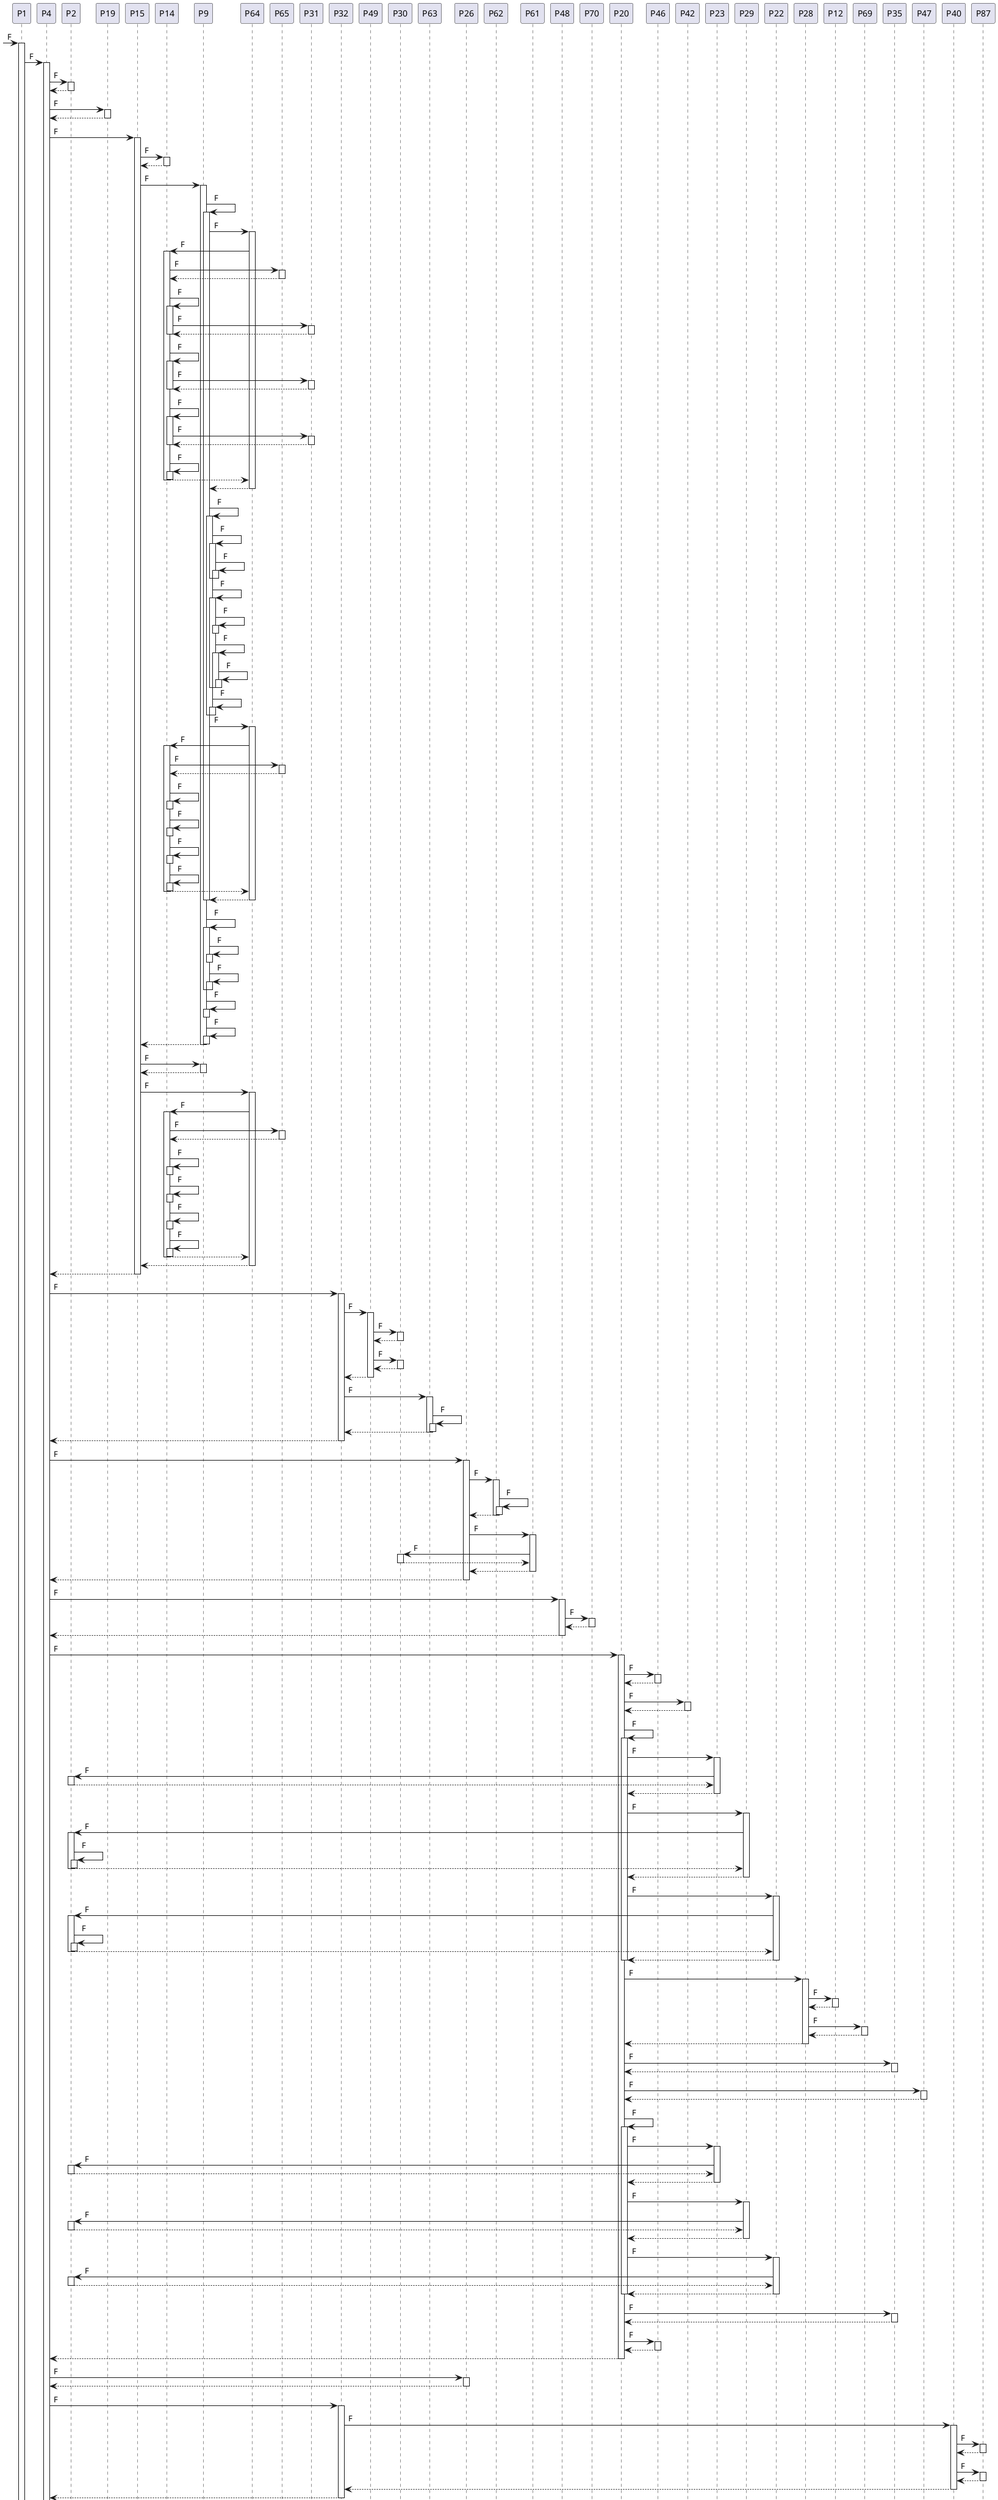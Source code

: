 @startuml
!pragma teoz true
[-> P1 : F
activate P1
P1 -> P4 : F
activate P4
P4 -> P2 : F
activate P2
P2 --> P4
deactivate P2
P4 -> P19 : F
activate P19
P19 --> P4
deactivate P19
P4 -> P15 : F
activate P15
P15 -> P14 : F
activate P14
P14 --> P15
deactivate P14
P15 -> P9 : F
activate P9
P9 -> P9 : F
activate P9
P9 -> P64 : F
activate P64
P64 -> P14 : F
activate P14
P14 -> P65 : F
activate P65
P65 --> P14
deactivate P65
P14 -> P14 : F
activate P14
P14 -> P31 : F
activate P31
P31 --> P14
deactivate P31
deactivate P14
P14 -> P14 : F
activate P14
P14 -> P31 : F
activate P31
P31 --> P14
deactivate P31
deactivate P14
P14 -> P14 : F
activate P14
P14 -> P31 : F
activate P31
P31 --> P14
deactivate P31
deactivate P14
P14 -> P14 : F
activate P14
deactivate P14
P14 --> P64
deactivate P14
P64 --> P9
deactivate P64
P9 -> P9 : F
activate P9
P9 -> P9 : F
activate P9
P9 -> P9 : F
activate P9
deactivate P9
deactivate P9
P9 -> P9 : F
activate P9
P9 -> P9 : F
activate P9
deactivate P9
P9 -> P9 : F
activate P9
P9 -> P9 : F
activate P9
deactivate P9
deactivate P9
deactivate P9
P9 -> P9 : F
activate P9
deactivate P9
deactivate P9
P9 -> P64 : F
activate P64
P64 -> P14 : F
activate P14
P14 -> P65 : F
activate P65
P65 --> P14
deactivate P65
P14 -> P14 : F
activate P14

deactivate P14
P14 -> P14 : F
activate P14

deactivate P14
P14 -> P14 : F
activate P14

deactivate P14
P14 -> P14 : F
activate P14
deactivate P14
P14 --> P64
deactivate P14
P64 --> P9
deactivate P64
deactivate P9
P9 -> P9 : F
activate P9
P9 -> P9 : F
activate P9
deactivate P9
P9 -> P9 : F
activate P9
deactivate P9
deactivate P9
P9 -> P9 : F
activate P9
deactivate P9
P9 -> P9 : F
activate P9
deactivate P9
P9 --> P15
deactivate P9
P15 -> P9 : F
activate P9
P9 --> P15
deactivate P9
P15 -> P64 : F
activate P64
P64 -> P14 : F
activate P14
P14 -> P65 : F
activate P65
P65 --> P14
deactivate P65
P14 -> P14 : F
activate P14

deactivate P14
P14 -> P14 : F
activate P14

deactivate P14
P14 -> P14 : F
activate P14

deactivate P14
P14 -> P14 : F
activate P14
deactivate P14
P14 --> P64
deactivate P14
P64 --> P15
deactivate P64
P15 --> P4
deactivate P15
P4 -> P32 : F
activate P32
P32 -> P49 : F
activate P49
P49 -> P30 : F
activate P30
P30 --> P49
deactivate P30
P49 -> P30 : F
activate P30
P30 --> P49
deactivate P30
P49 --> P32
deactivate P49
P32 -> P63 : F
activate P63
P63 -> P63 : F
activate P63
deactivate P63
P63 --> P32
deactivate P63
P32 --> P4
deactivate P32
P4 -> P26 : F
activate P26
P26 -> P62 : F
activate P62
P62 -> P62 : F
activate P62
deactivate P62
P62 --> P26
deactivate P62
P26 -> P61 : F
activate P61
P61 -> P30 : F
activate P30
P30 --> P61
deactivate P30
P61 --> P26
deactivate P61
P26 --> P4
deactivate P26
P4 -> P48 : F
activate P48
P48 -> P70 : F
activate P70
P70 --> P48
deactivate P70
P48 --> P4
deactivate P48
P4 -> P20 : F
activate P20
P20 -> P46 : F
activate P46
P46 --> P20
deactivate P46
P20 -> P42 : F
activate P42
P42 --> P20
deactivate P42
P20 -> P20 : F
activate P20
P20 -> P23 : F
activate P23
P23 -> P2 : F
activate P2
P2 --> P23
deactivate P2
P23 --> P20
deactivate P23
P20 -> P29 : F
activate P29
P29 -> P2 : F
activate P2
P2 -> P2 : F
activate P2
deactivate P2
P2 --> P29
deactivate P2
P29 --> P20
deactivate P29
P20 -> P22 : F
activate P22
P22 -> P2 : F
activate P2
P2 -> P2 : F
activate P2
deactivate P2
P2 --> P22
deactivate P2
P22 --> P20
deactivate P22
deactivate P20
P20 -> P28 : F
activate P28
P28 -> P12 : F
activate P12
P12 --> P28
deactivate P12
P28 -> P69 : F
activate P69
P69 --> P28
deactivate P69
P28 --> P20
deactivate P28
P20 -> P35 : F
activate P35
P35 --> P20
deactivate P35
P20 -> P47 : F
activate P47
P47 --> P20
deactivate P47

P20 -> P20 : F
activate P20
P20 -> P23 : F
activate P23
P23 -> P2 : F
activate P2
P2 --> P23
deactivate P2
P23 --> P20
deactivate P23
P20 -> P29 : F
activate P29
P29 -> P2 : F
activate P2
P2 --> P29
deactivate P2
P29 --> P20
deactivate P29
P20 -> P22 : F
activate P22
P22 -> P2 : F
activate P2
P2 --> P22
deactivate P2
P22 --> P20
deactivate P22
deactivate P20
P20 -> P35 : F
activate P35
P35 --> P20
deactivate P35
P20 -> P46 : F
activate P46
P46 --> P20
deactivate P46
P20 --> P4
deactivate P20
P4 -> P26 : F
activate P26
P26 --> P4
deactivate P26
P4 -> P32 : F
activate P32
P32 -> P40 : F
activate P40
P40 -> P87 : F
activate P87
P87 --> P40
deactivate P87
P40 -> P87 : F
activate P87
P87 --> P40
deactivate P87
P40 --> P32
deactivate P40
P32 --> P4
deactivate P32
P4 --> P1
deactivate P4

P1 -> P4 : F
activate P4
P4 -> P2 : F
activate P2
P2 --> P4
deactivate P2
P4 -> P19 : F
activate P19
P19 --> P4
deactivate P19
P4 --> P1
deactivate P4
deactivate P1
@enduml